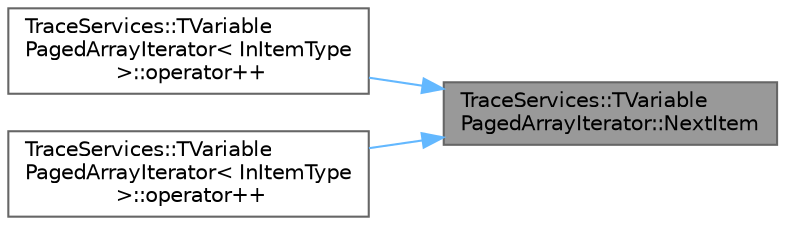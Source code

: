 digraph "TraceServices::TVariablePagedArrayIterator::NextItem"
{
 // INTERACTIVE_SVG=YES
 // LATEX_PDF_SIZE
  bgcolor="transparent";
  edge [fontname=Helvetica,fontsize=10,labelfontname=Helvetica,labelfontsize=10];
  node [fontname=Helvetica,fontsize=10,shape=box,height=0.2,width=0.4];
  rankdir="RL";
  Node1 [id="Node000001",label="TraceServices::TVariable\lPagedArrayIterator::NextItem",height=0.2,width=0.4,color="gray40", fillcolor="grey60", style="filled", fontcolor="black",tooltip=" "];
  Node1 -> Node2 [id="edge1_Node000001_Node000002",dir="back",color="steelblue1",style="solid",tooltip=" "];
  Node2 [id="Node000002",label="TraceServices::TVariable\lPagedArrayIterator\< InItemType\l \>::operator++",height=0.2,width=0.4,color="grey40", fillcolor="white", style="filled",URL="$de/d77/classTraceServices_1_1TVariablePagedArrayIterator.html#ab761f31383fcfafbabc6423fcec71028",tooltip=" "];
  Node1 -> Node3 [id="edge2_Node000001_Node000003",dir="back",color="steelblue1",style="solid",tooltip=" "];
  Node3 [id="Node000003",label="TraceServices::TVariable\lPagedArrayIterator\< InItemType\l \>::operator++",height=0.2,width=0.4,color="grey40", fillcolor="white", style="filled",URL="$de/d77/classTraceServices_1_1TVariablePagedArrayIterator.html#adeefcfb47346ef389ef0af0c70176ddd",tooltip=" "];
}
